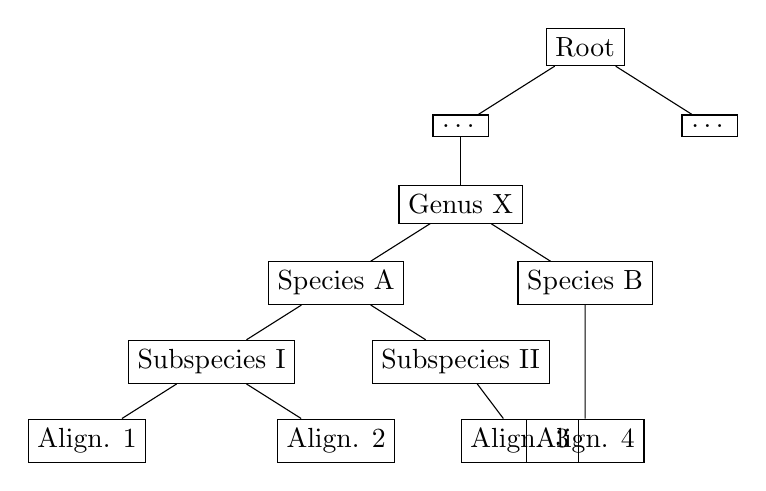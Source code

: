 \begin{tikzpicture}[sibling distance=9em, level distance = 1cm,
    every node/.style = {shape=rectangle, draw, align=center,}]]
  \node {Root}
  child  {node {$\dots$}
      child [grow=south] {node {Genus X}
          child {node {Species A}
              child {node {Subspecies I}
                  child {node {Align. 1}}
                  child {node {Align. 2}}
                }
              child {node {Subspecies II}
                  child {node [right=0cm] {Align. 3}}
                }
            }
          child {node {Species B}
              child  {node [right=1.5cm,below=0.72cm] {Align. 4}}
            }
        }
    }
  child {node {$\dots$}
    };
\end{tikzpicture}